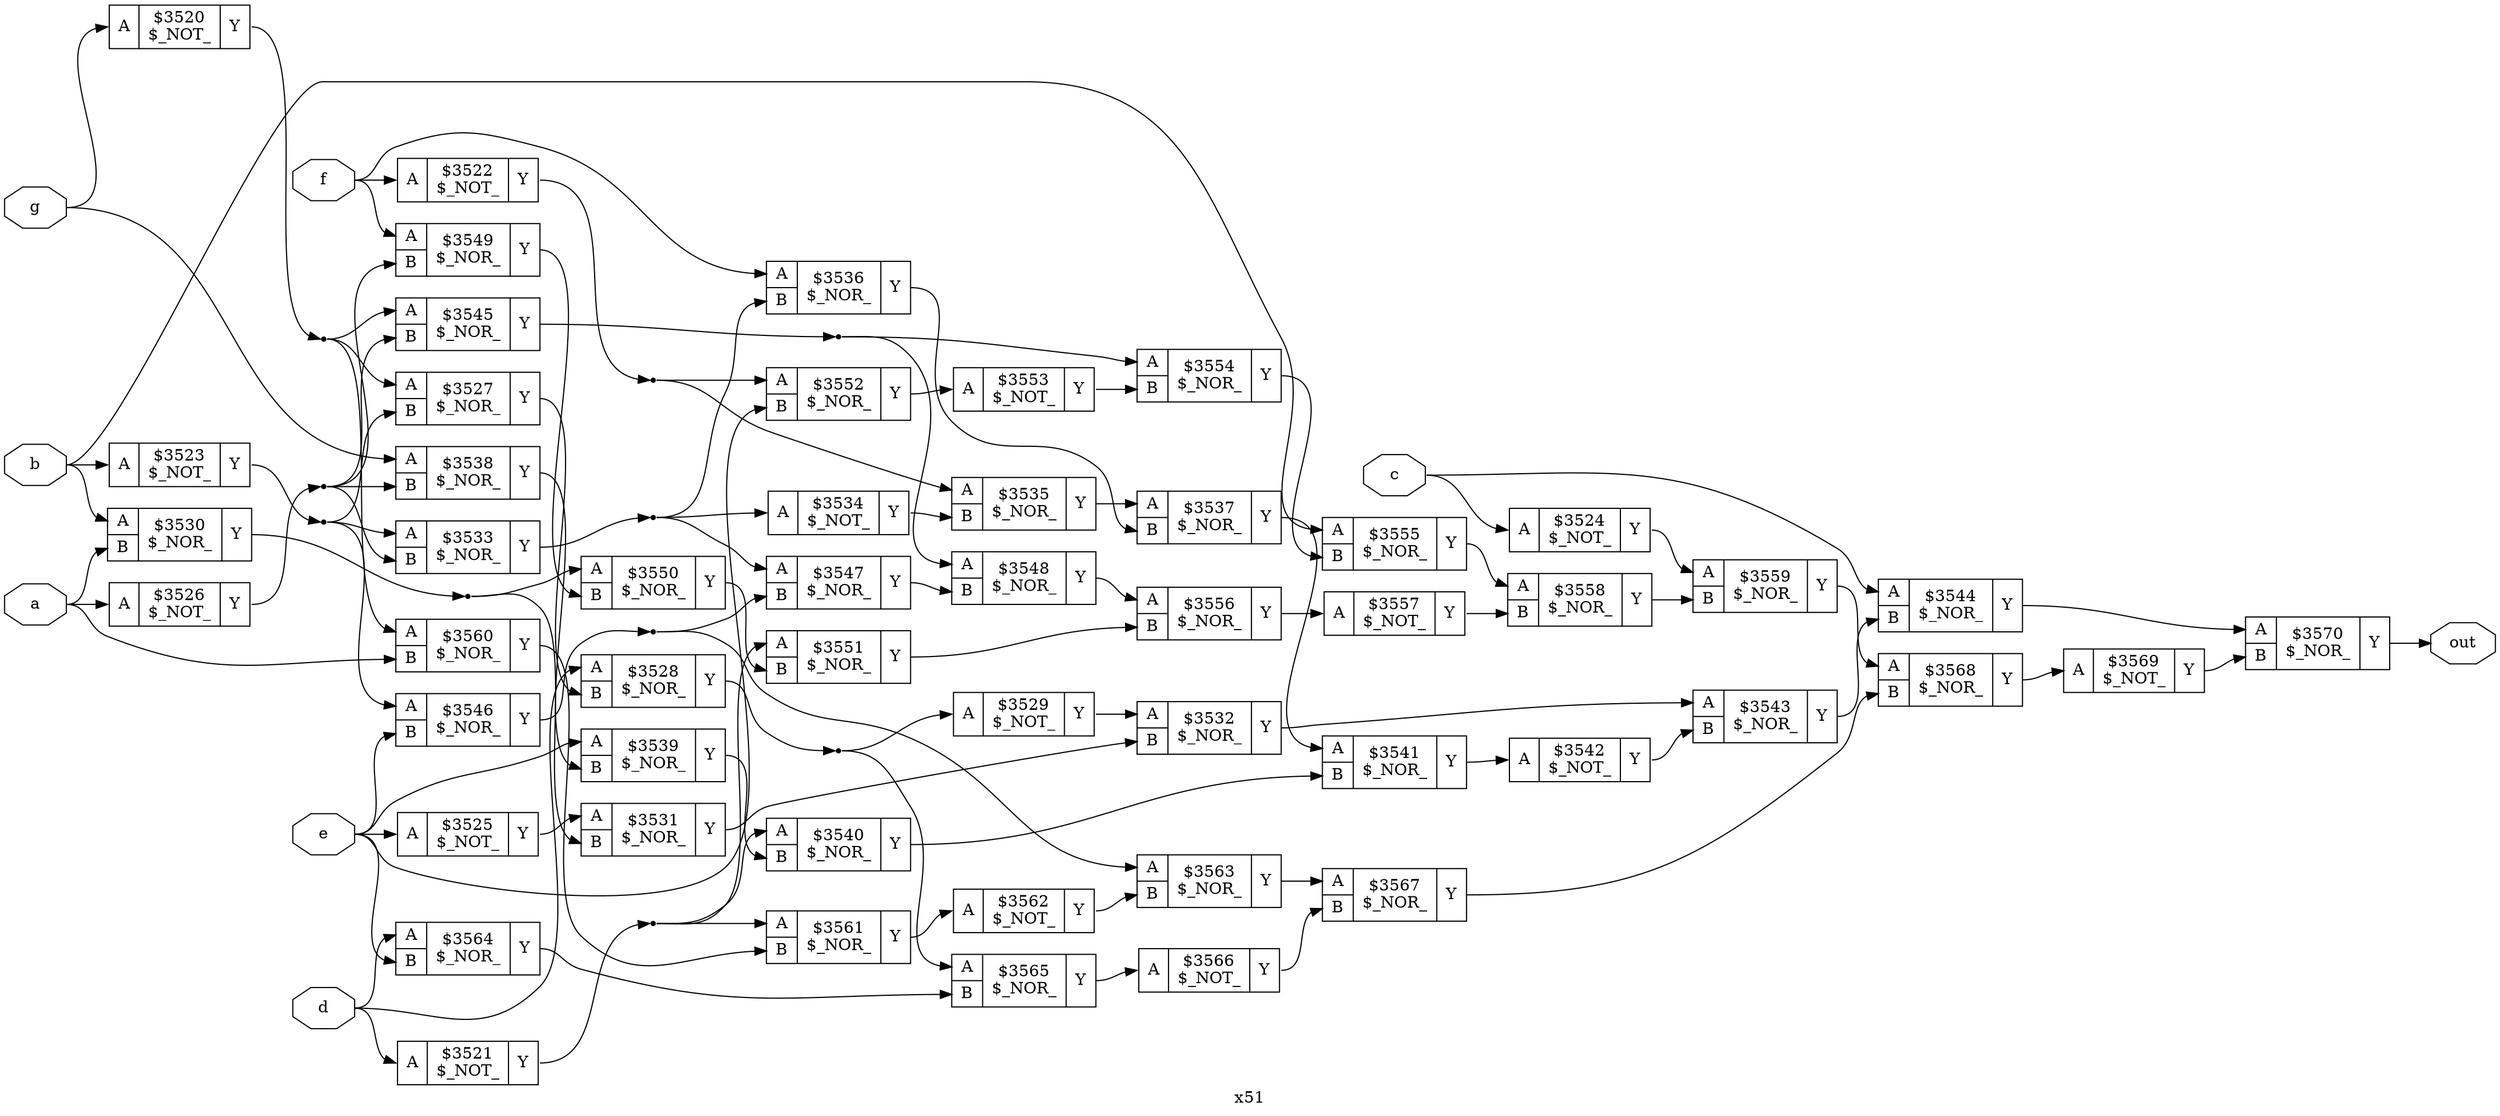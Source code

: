 digraph "x51" {
label="x51";
rankdir="LR";
remincross=true;
n51 [ shape=octagon, label="a", color="black", fontcolor="black" ];
n52 [ shape=octagon, label="b", color="black", fontcolor="black" ];
n53 [ shape=octagon, label="c", color="black", fontcolor="black" ];
n54 [ shape=octagon, label="d", color="black", fontcolor="black" ];
n55 [ shape=octagon, label="e", color="black", fontcolor="black" ];
n56 [ shape=octagon, label="f", color="black", fontcolor="black" ];
n57 [ shape=octagon, label="g", color="black", fontcolor="black" ];
n58 [ shape=octagon, label="out", color="black", fontcolor="black" ];
c61 [ shape=record, label="{{<p59> A}|$3520\n$_NOT_|{<p60> Y}}" ];
c62 [ shape=record, label="{{<p59> A}|$3521\n$_NOT_|{<p60> Y}}" ];
c63 [ shape=record, label="{{<p59> A}|$3522\n$_NOT_|{<p60> Y}}" ];
c64 [ shape=record, label="{{<p59> A}|$3523\n$_NOT_|{<p60> Y}}" ];
c65 [ shape=record, label="{{<p59> A}|$3524\n$_NOT_|{<p60> Y}}" ];
c66 [ shape=record, label="{{<p59> A}|$3525\n$_NOT_|{<p60> Y}}" ];
c67 [ shape=record, label="{{<p59> A}|$3526\n$_NOT_|{<p60> Y}}" ];
c69 [ shape=record, label="{{<p59> A|<p68> B}|$3527\n$_NOR_|{<p60> Y}}" ];
c70 [ shape=record, label="{{<p59> A|<p68> B}|$3528\n$_NOR_|{<p60> Y}}" ];
c71 [ shape=record, label="{{<p59> A}|$3529\n$_NOT_|{<p60> Y}}" ];
c72 [ shape=record, label="{{<p59> A|<p68> B}|$3530\n$_NOR_|{<p60> Y}}" ];
c73 [ shape=record, label="{{<p59> A|<p68> B}|$3531\n$_NOR_|{<p60> Y}}" ];
c74 [ shape=record, label="{{<p59> A|<p68> B}|$3532\n$_NOR_|{<p60> Y}}" ];
c75 [ shape=record, label="{{<p59> A|<p68> B}|$3533\n$_NOR_|{<p60> Y}}" ];
c76 [ shape=record, label="{{<p59> A}|$3534\n$_NOT_|{<p60> Y}}" ];
c77 [ shape=record, label="{{<p59> A|<p68> B}|$3535\n$_NOR_|{<p60> Y}}" ];
c78 [ shape=record, label="{{<p59> A|<p68> B}|$3536\n$_NOR_|{<p60> Y}}" ];
c79 [ shape=record, label="{{<p59> A|<p68> B}|$3537\n$_NOR_|{<p60> Y}}" ];
c80 [ shape=record, label="{{<p59> A|<p68> B}|$3538\n$_NOR_|{<p60> Y}}" ];
c81 [ shape=record, label="{{<p59> A|<p68> B}|$3539\n$_NOR_|{<p60> Y}}" ];
c82 [ shape=record, label="{{<p59> A|<p68> B}|$3540\n$_NOR_|{<p60> Y}}" ];
c83 [ shape=record, label="{{<p59> A|<p68> B}|$3541\n$_NOR_|{<p60> Y}}" ];
c84 [ shape=record, label="{{<p59> A}|$3542\n$_NOT_|{<p60> Y}}" ];
c85 [ shape=record, label="{{<p59> A|<p68> B}|$3543\n$_NOR_|{<p60> Y}}" ];
c86 [ shape=record, label="{{<p59> A|<p68> B}|$3544\n$_NOR_|{<p60> Y}}" ];
c87 [ shape=record, label="{{<p59> A|<p68> B}|$3545\n$_NOR_|{<p60> Y}}" ];
c88 [ shape=record, label="{{<p59> A|<p68> B}|$3546\n$_NOR_|{<p60> Y}}" ];
c89 [ shape=record, label="{{<p59> A|<p68> B}|$3547\n$_NOR_|{<p60> Y}}" ];
c90 [ shape=record, label="{{<p59> A|<p68> B}|$3548\n$_NOR_|{<p60> Y}}" ];
c91 [ shape=record, label="{{<p59> A|<p68> B}|$3549\n$_NOR_|{<p60> Y}}" ];
c92 [ shape=record, label="{{<p59> A|<p68> B}|$3550\n$_NOR_|{<p60> Y}}" ];
c93 [ shape=record, label="{{<p59> A|<p68> B}|$3551\n$_NOR_|{<p60> Y}}" ];
c94 [ shape=record, label="{{<p59> A|<p68> B}|$3552\n$_NOR_|{<p60> Y}}" ];
c95 [ shape=record, label="{{<p59> A}|$3553\n$_NOT_|{<p60> Y}}" ];
c96 [ shape=record, label="{{<p59> A|<p68> B}|$3554\n$_NOR_|{<p60> Y}}" ];
c97 [ shape=record, label="{{<p59> A|<p68> B}|$3555\n$_NOR_|{<p60> Y}}" ];
c98 [ shape=record, label="{{<p59> A|<p68> B}|$3556\n$_NOR_|{<p60> Y}}" ];
c99 [ shape=record, label="{{<p59> A}|$3557\n$_NOT_|{<p60> Y}}" ];
c100 [ shape=record, label="{{<p59> A|<p68> B}|$3558\n$_NOR_|{<p60> Y}}" ];
c101 [ shape=record, label="{{<p59> A|<p68> B}|$3559\n$_NOR_|{<p60> Y}}" ];
c102 [ shape=record, label="{{<p59> A|<p68> B}|$3560\n$_NOR_|{<p60> Y}}" ];
c103 [ shape=record, label="{{<p59> A|<p68> B}|$3561\n$_NOR_|{<p60> Y}}" ];
c104 [ shape=record, label="{{<p59> A}|$3562\n$_NOT_|{<p60> Y}}" ];
c105 [ shape=record, label="{{<p59> A|<p68> B}|$3563\n$_NOR_|{<p60> Y}}" ];
c106 [ shape=record, label="{{<p59> A|<p68> B}|$3564\n$_NOR_|{<p60> Y}}" ];
c107 [ shape=record, label="{{<p59> A|<p68> B}|$3565\n$_NOR_|{<p60> Y}}" ];
c108 [ shape=record, label="{{<p59> A}|$3566\n$_NOT_|{<p60> Y}}" ];
c109 [ shape=record, label="{{<p59> A|<p68> B}|$3567\n$_NOR_|{<p60> Y}}" ];
c110 [ shape=record, label="{{<p59> A|<p68> B}|$3568\n$_NOR_|{<p60> Y}}" ];
c111 [ shape=record, label="{{<p59> A}|$3569\n$_NOT_|{<p60> Y}}" ];
c112 [ shape=record, label="{{<p59> A|<p68> B}|$3570\n$_NOR_|{<p60> Y}}" ];
n1 [ shape=point ];
c62:p60:e -> n1:w [color="black", label=""];
n1:e -> c103:p59:w [color="black", label=""];
n1:e -> c82:p59:w [color="black", label=""];
n1:e -> c93:p59:w [color="black", label=""];
n10 [ shape=point ];
c72:p60:e -> n10:w [color="black", label=""];
n10:e -> c73:p68:w [color="black", label=""];
n10:e -> c92:p59:w [color="black", label=""];
c73:p60:e -> c74:p68:w [color="black", label=""];
c74:p60:e -> c85:p59:w [color="black", label=""];
n13 [ shape=point ];
c75:p60:e -> n13:w [color="black", label=""];
n13:e -> c76:p59:w [color="black", label=""];
n13:e -> c78:p68:w [color="black", label=""];
n13:e -> c89:p59:w [color="black", label=""];
c76:p60:e -> c77:p68:w [color="black", label=""];
c77:p60:e -> c79:p59:w [color="black", label=""];
c78:p60:e -> c79:p68:w [color="black", label=""];
c79:p60:e -> c83:p59:w [color="black", label=""];
c80:p60:e -> c81:p68:w [color="black", label=""];
c81:p60:e -> c82:p68:w [color="black", label=""];
n2 [ shape=point ];
c63:p60:e -> n2:w [color="black", label=""];
n2:e -> c77:p59:w [color="black", label=""];
n2:e -> c94:p59:w [color="black", label=""];
c82:p60:e -> c83:p68:w [color="black", label=""];
c83:p60:e -> c84:p59:w [color="black", label=""];
c84:p60:e -> c85:p68:w [color="black", label=""];
c85:p60:e -> c86:p68:w [color="black", label=""];
c86:p60:e -> c112:p59:w [color="black", label=""];
n25 [ shape=point ];
c87:p60:e -> n25:w [color="black", label=""];
n25:e -> c90:p59:w [color="black", label=""];
n25:e -> c96:p59:w [color="black", label=""];
n26 [ shape=point ];
c88:p60:e -> n26:w [color="black", label=""];
n26:e -> c105:p59:w [color="black", label=""];
n26:e -> c89:p68:w [color="black", label=""];
c89:p60:e -> c90:p68:w [color="black", label=""];
c90:p60:e -> c98:p59:w [color="black", label=""];
c91:p60:e -> c92:p68:w [color="black", label=""];
n3 [ shape=point ];
c64:p60:e -> n3:w [color="black", label=""];
n3:e -> c69:p68:w [color="black", label=""];
n3:e -> c75:p59:w [color="black", label=""];
n3:e -> c88:p59:w [color="black", label=""];
c92:p60:e -> c93:p68:w [color="black", label=""];
c93:p60:e -> c98:p68:w [color="black", label=""];
c94:p60:e -> c95:p59:w [color="black", label=""];
c95:p60:e -> c96:p68:w [color="black", label=""];
c96:p60:e -> c97:p68:w [color="black", label=""];
c97:p60:e -> c100:p59:w [color="black", label=""];
c98:p60:e -> c99:p59:w [color="black", label=""];
c99:p60:e -> c100:p68:w [color="black", label=""];
c100:p60:e -> c101:p68:w [color="black", label=""];
c101:p60:e -> c110:p59:w [color="black", label=""];
c65:p60:e -> c101:p59:w [color="black", label=""];
c102:p60:e -> c103:p68:w [color="black", label=""];
c103:p60:e -> c104:p59:w [color="black", label=""];
c104:p60:e -> c105:p68:w [color="black", label=""];
c105:p60:e -> c109:p59:w [color="black", label=""];
c106:p60:e -> c107:p68:w [color="black", label=""];
c107:p60:e -> c108:p59:w [color="black", label=""];
c108:p60:e -> c109:p68:w [color="black", label=""];
c109:p60:e -> c110:p68:w [color="black", label=""];
c110:p60:e -> c111:p59:w [color="black", label=""];
c111:p60:e -> c112:p68:w [color="black", label=""];
c66:p60:e -> c73:p59:w [color="black", label=""];
n50 [ shape=point ];
c61:p60:e -> n50:w [color="black", label=""];
n50:e -> c102:p59:w [color="black", label=""];
n50:e -> c69:p59:w [color="black", label=""];
n50:e -> c87:p59:w [color="black", label=""];
n51:e -> c102:p68:w [color="black", label=""];
n51:e -> c67:p59:w [color="black", label=""];
n51:e -> c72:p68:w [color="black", label=""];
n52:e -> c64:p59:w [color="black", label=""];
n52:e -> c72:p59:w [color="black", label=""];
n52:e -> c97:p59:w [color="black", label=""];
n53:e -> c65:p59:w [color="black", label=""];
n53:e -> c86:p59:w [color="black", label=""];
n54:e -> c106:p59:w [color="black", label=""];
n54:e -> c62:p59:w [color="black", label=""];
n54:e -> c70:p59:w [color="black", label=""];
n55:e -> c106:p68:w [color="black", label=""];
n55:e -> c66:p59:w [color="black", label=""];
n55:e -> c81:p59:w [color="black", label=""];
n55:e -> c88:p68:w [color="black", label=""];
n55:e -> c94:p68:w [color="black", label=""];
n56:e -> c63:p59:w [color="black", label=""];
n56:e -> c78:p59:w [color="black", label=""];
n56:e -> c91:p59:w [color="black", label=""];
n57:e -> c61:p59:w [color="black", label=""];
n57:e -> c80:p59:w [color="black", label=""];
c112:p60:e -> n58:w [color="black", label=""];
n6 [ shape=point ];
c67:p60:e -> n6:w [color="black", label=""];
n6:e -> c75:p68:w [color="black", label=""];
n6:e -> c80:p68:w [color="black", label=""];
n6:e -> c87:p68:w [color="black", label=""];
n6:e -> c91:p68:w [color="black", label=""];
c69:p60:e -> c70:p68:w [color="black", label=""];
n8 [ shape=point ];
c70:p60:e -> n8:w [color="black", label=""];
n8:e -> c107:p59:w [color="black", label=""];
n8:e -> c71:p59:w [color="black", label=""];
c71:p60:e -> c74:p59:w [color="black", label=""];
}
